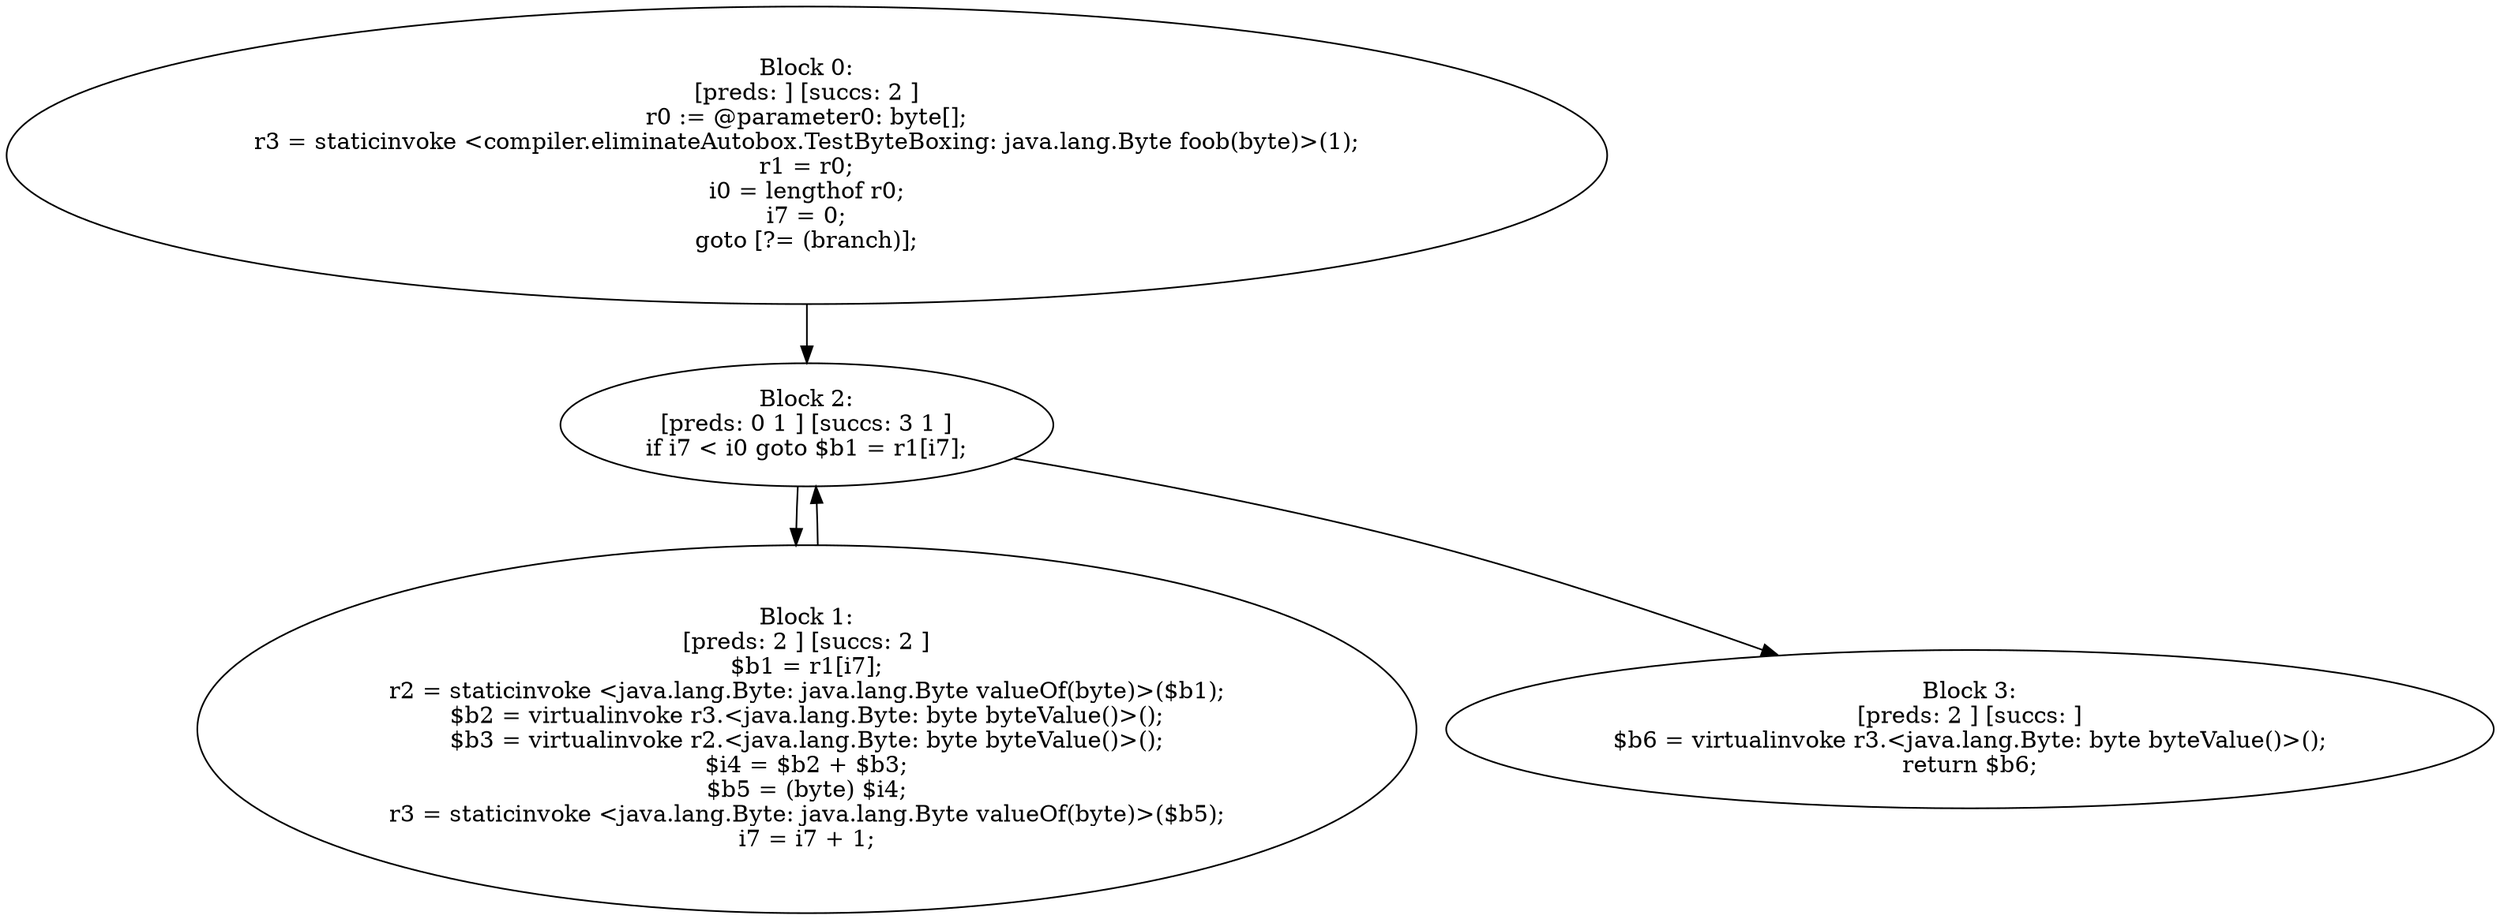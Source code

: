 digraph "unitGraph" {
    "Block 0:
[preds: ] [succs: 2 ]
r0 := @parameter0: byte[];
r3 = staticinvoke <compiler.eliminateAutobox.TestByteBoxing: java.lang.Byte foob(byte)>(1);
r1 = r0;
i0 = lengthof r0;
i7 = 0;
goto [?= (branch)];
"
    "Block 1:
[preds: 2 ] [succs: 2 ]
$b1 = r1[i7];
r2 = staticinvoke <java.lang.Byte: java.lang.Byte valueOf(byte)>($b1);
$b2 = virtualinvoke r3.<java.lang.Byte: byte byteValue()>();
$b3 = virtualinvoke r2.<java.lang.Byte: byte byteValue()>();
$i4 = $b2 + $b3;
$b5 = (byte) $i4;
r3 = staticinvoke <java.lang.Byte: java.lang.Byte valueOf(byte)>($b5);
i7 = i7 + 1;
"
    "Block 2:
[preds: 0 1 ] [succs: 3 1 ]
if i7 < i0 goto $b1 = r1[i7];
"
    "Block 3:
[preds: 2 ] [succs: ]
$b6 = virtualinvoke r3.<java.lang.Byte: byte byteValue()>();
return $b6;
"
    "Block 0:
[preds: ] [succs: 2 ]
r0 := @parameter0: byte[];
r3 = staticinvoke <compiler.eliminateAutobox.TestByteBoxing: java.lang.Byte foob(byte)>(1);
r1 = r0;
i0 = lengthof r0;
i7 = 0;
goto [?= (branch)];
"->"Block 2:
[preds: 0 1 ] [succs: 3 1 ]
if i7 < i0 goto $b1 = r1[i7];
";
    "Block 1:
[preds: 2 ] [succs: 2 ]
$b1 = r1[i7];
r2 = staticinvoke <java.lang.Byte: java.lang.Byte valueOf(byte)>($b1);
$b2 = virtualinvoke r3.<java.lang.Byte: byte byteValue()>();
$b3 = virtualinvoke r2.<java.lang.Byte: byte byteValue()>();
$i4 = $b2 + $b3;
$b5 = (byte) $i4;
r3 = staticinvoke <java.lang.Byte: java.lang.Byte valueOf(byte)>($b5);
i7 = i7 + 1;
"->"Block 2:
[preds: 0 1 ] [succs: 3 1 ]
if i7 < i0 goto $b1 = r1[i7];
";
    "Block 2:
[preds: 0 1 ] [succs: 3 1 ]
if i7 < i0 goto $b1 = r1[i7];
"->"Block 3:
[preds: 2 ] [succs: ]
$b6 = virtualinvoke r3.<java.lang.Byte: byte byteValue()>();
return $b6;
";
    "Block 2:
[preds: 0 1 ] [succs: 3 1 ]
if i7 < i0 goto $b1 = r1[i7];
"->"Block 1:
[preds: 2 ] [succs: 2 ]
$b1 = r1[i7];
r2 = staticinvoke <java.lang.Byte: java.lang.Byte valueOf(byte)>($b1);
$b2 = virtualinvoke r3.<java.lang.Byte: byte byteValue()>();
$b3 = virtualinvoke r2.<java.lang.Byte: byte byteValue()>();
$i4 = $b2 + $b3;
$b5 = (byte) $i4;
r3 = staticinvoke <java.lang.Byte: java.lang.Byte valueOf(byte)>($b5);
i7 = i7 + 1;
";
}

